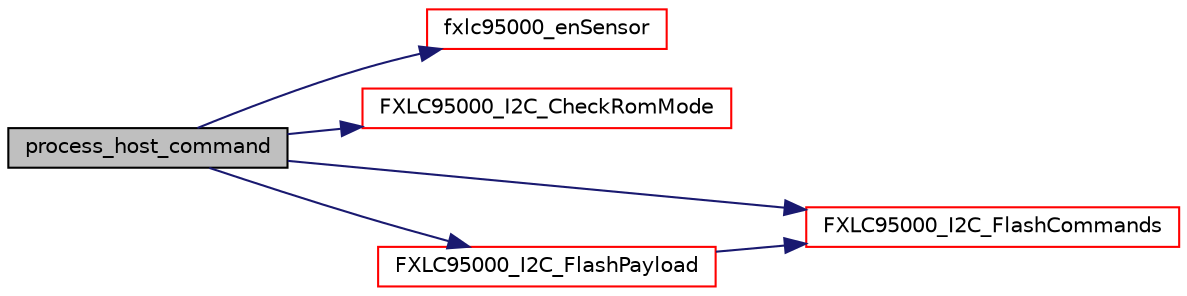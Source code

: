 digraph "process_host_command"
{
  edge [fontname="Helvetica",fontsize="10",labelfontname="Helvetica",labelfontsize="10"];
  node [fontname="Helvetica",fontsize="10",shape=record];
  rankdir="LR";
  Node58 [label="process_host_command",height=0.2,width=0.4,color="black", fillcolor="grey75", style="filled", fontcolor="black"];
  Node58 -> Node59 [color="midnightblue",fontsize="10",style="solid",fontname="Helvetica"];
  Node59 [label="fxlc95000_enSensor",height=0.2,width=0.4,color="red", fillcolor="white", style="filled",URL="$fxlc95000__flash__demo_8c.html#a4d3c6a49cdb7699813aa88ce1bc3d7e5"];
  Node58 -> Node72 [color="midnightblue",fontsize="10",style="solid",fontname="Helvetica"];
  Node72 [label="FXLC95000_I2C_CheckRomMode",height=0.2,width=0.4,color="red", fillcolor="white", style="filled",URL="$fxlc95000__drv_8c.html#ae354fc2aafbf7609f21ebc8cf2538db0",tooltip="The interface function to check if the sensor is in ROM CI Mode. "];
  Node58 -> Node73 [color="midnightblue",fontsize="10",style="solid",fontname="Helvetica"];
  Node73 [label="FXLC95000_I2C_FlashCommands",height=0.2,width=0.4,color="red", fillcolor="white", style="filled",URL="$fxlc95000__drv_8c.html#a871aa55982b73b6f38f5bfa87a3c070e",tooltip="The interface function to write ROM CI Commands. "];
  Node58 -> Node74 [color="midnightblue",fontsize="10",style="solid",fontname="Helvetica"];
  Node74 [label="FXLC95000_I2C_FlashPayload",height=0.2,width=0.4,color="red", fillcolor="white", style="filled",URL="$fxlc95000__drv_8c.html#a0ad7b40a417661e25cdee37caccc21a6",tooltip="The interface function to write ROM CI Data Payload. "];
  Node74 -> Node73 [color="midnightblue",fontsize="10",style="solid",fontname="Helvetica"];
}
